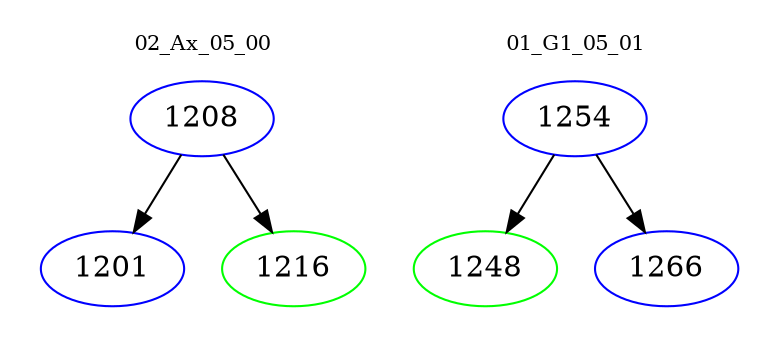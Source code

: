digraph{
subgraph cluster_0 {
color = white
label = "02_Ax_05_00";
fontsize=10;
T0_1208 [label="1208", color="blue"]
T0_1208 -> T0_1201 [color="black"]
T0_1201 [label="1201", color="blue"]
T0_1208 -> T0_1216 [color="black"]
T0_1216 [label="1216", color="green"]
}
subgraph cluster_1 {
color = white
label = "01_G1_05_01";
fontsize=10;
T1_1254 [label="1254", color="blue"]
T1_1254 -> T1_1248 [color="black"]
T1_1248 [label="1248", color="green"]
T1_1254 -> T1_1266 [color="black"]
T1_1266 [label="1266", color="blue"]
}
}
